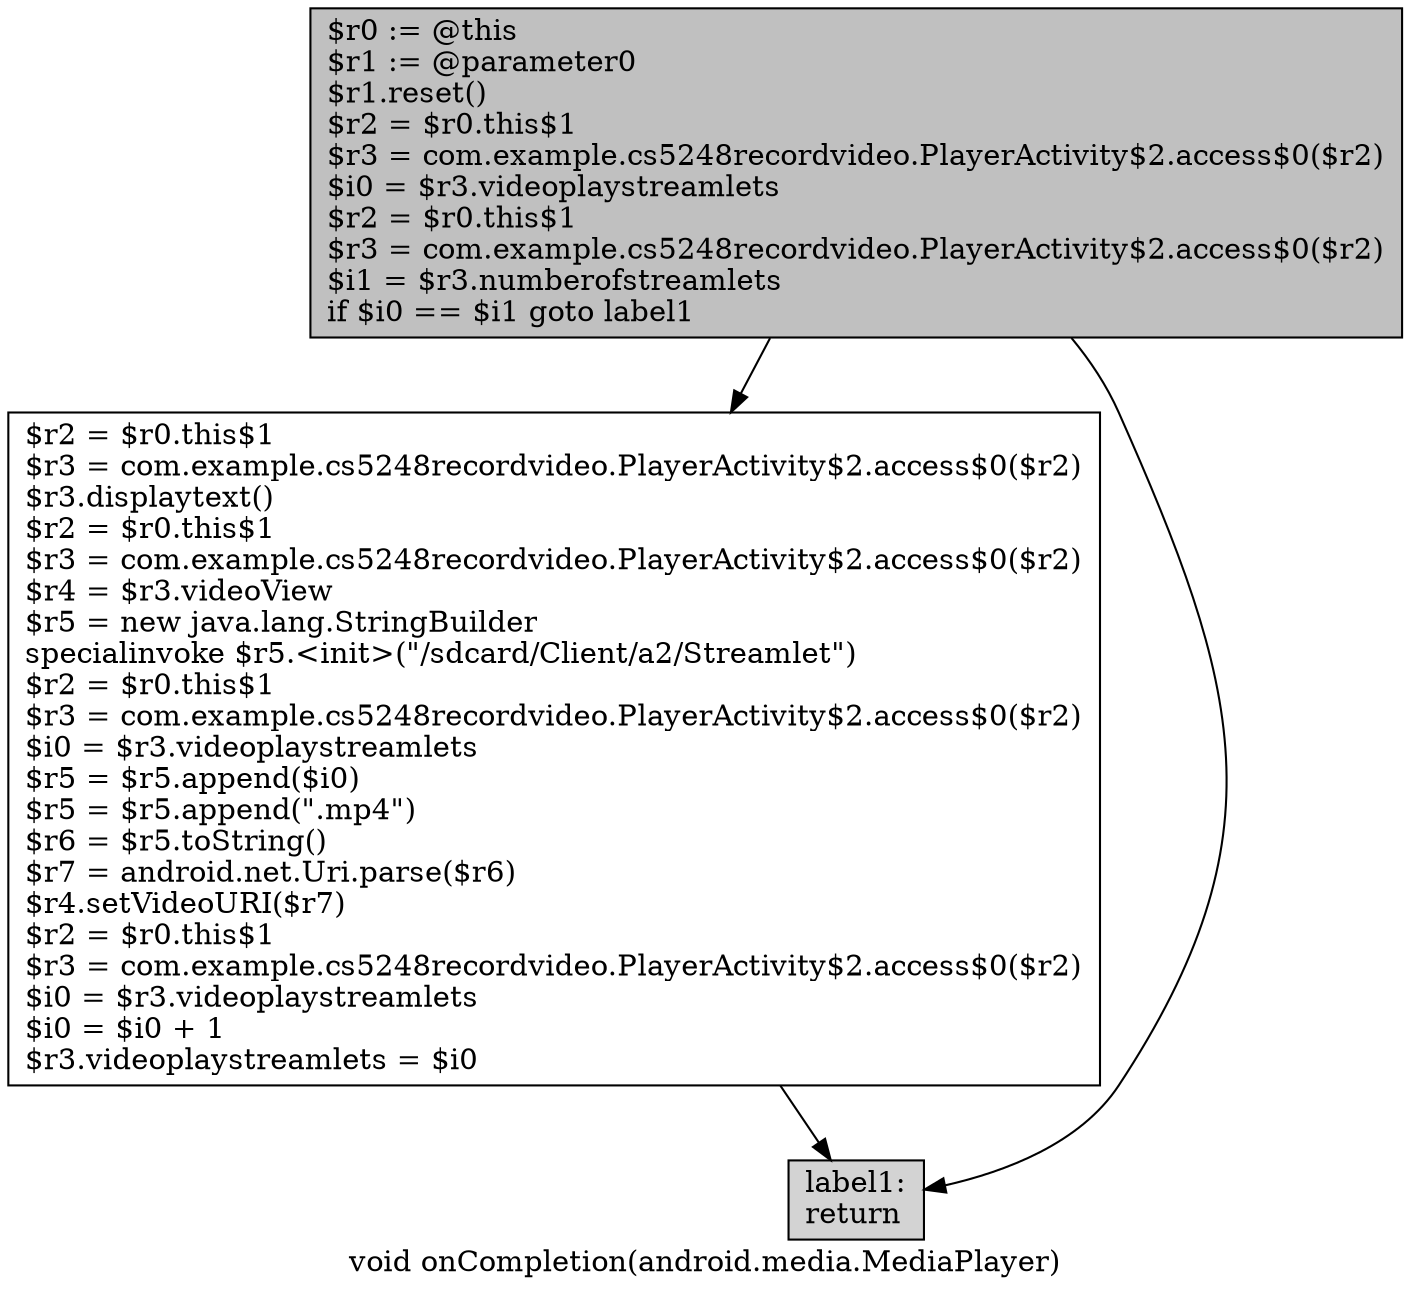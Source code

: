 digraph "void onCompletion(android.media.MediaPlayer)" {
    label="void onCompletion(android.media.MediaPlayer)";
    node [shape=box];
    "0" [style=filled,fillcolor=gray,label="$r0 := @this\l$r1 := @parameter0\l$r1.reset()\l$r2 = $r0.this$1\l$r3 = com.example.cs5248recordvideo.PlayerActivity$2.access$0($r2)\l$i0 = $r3.videoplaystreamlets\l$r2 = $r0.this$1\l$r3 = com.example.cs5248recordvideo.PlayerActivity$2.access$0($r2)\l$i1 = $r3.numberofstreamlets\lif $i0 == $i1 goto label1\l",];
    "1" [label="$r2 = $r0.this$1\l$r3 = com.example.cs5248recordvideo.PlayerActivity$2.access$0($r2)\l$r3.displaytext()\l$r2 = $r0.this$1\l$r3 = com.example.cs5248recordvideo.PlayerActivity$2.access$0($r2)\l$r4 = $r3.videoView\l$r5 = new java.lang.StringBuilder\lspecialinvoke $r5.<init>(\"/sdcard/Client/a2/Streamlet\")\l$r2 = $r0.this$1\l$r3 = com.example.cs5248recordvideo.PlayerActivity$2.access$0($r2)\l$i0 = $r3.videoplaystreamlets\l$r5 = $r5.append($i0)\l$r5 = $r5.append(\".mp4\")\l$r6 = $r5.toString()\l$r7 = android.net.Uri.parse($r6)\l$r4.setVideoURI($r7)\l$r2 = $r0.this$1\l$r3 = com.example.cs5248recordvideo.PlayerActivity$2.access$0($r2)\l$i0 = $r3.videoplaystreamlets\l$i0 = $i0 + 1\l$r3.videoplaystreamlets = $i0\l",];
    "0"->"1";
    "2" [style=filled,fillcolor=lightgray,label="label1:\nreturn\l",];
    "0"->"2";
    "1"->"2";
}
